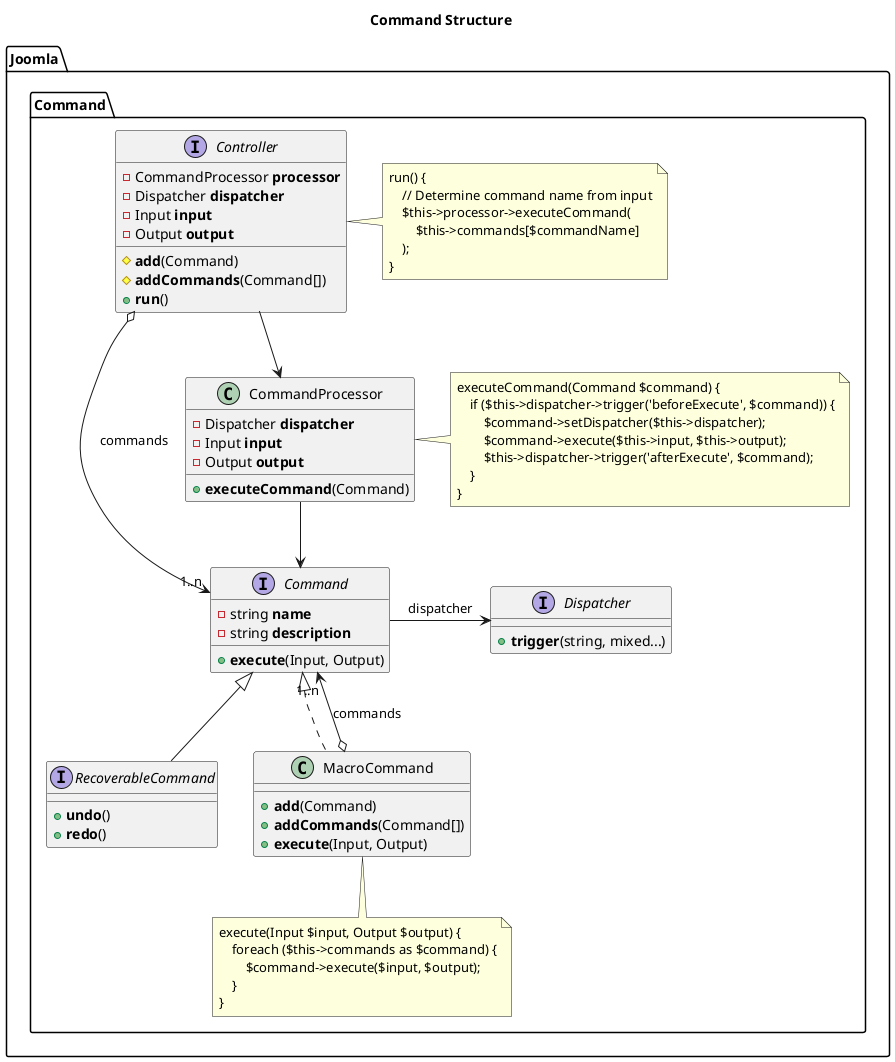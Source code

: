 @startuml
title Command Structure
namespace Joomla.Command {
    interface Controller {
        -CommandProcessor <b>processor</b>
        -Dispatcher <b>dispatcher</b>
        -Input <b>input</b>
        -Output <b>output</b>
        #<b>add</b>(Command)
        #<b>addCommands</b>(Command[])
        +<b>run</b>()
    }
    note as ControllerNote
        run() {
            // Determine command name from input
            $this->processor->executeCommand(
                $this->commands[$commandName]
            );
        }
    end note

    Controller .right. ControllerNote

    interface Command {
        -string <b>name</b>
        -string <b>description</b>
        +<b>execute</b>(Input, Output)
    }

    interface RecoverableCommand extends Command {
        +<b>undo</b>()
        +<b>redo</b>()
    }

    interface Dispatcher {
        +<b>trigger</b>(string, mixed...)
    }
    Command -right-> Dispatcher: dispatcher

    Controller o--> "1..n" Command: commands

    class MacroCommand {
        +<b>add</b>(Command)
        +<b>addCommands</b>(Command[])
        +<b>execute</b>(Input, Output)
    }

    class MacroCommand implements Command
    MacroCommand o--> "1..n" Command: commands
    note as MacroCommandNote
    execute(Input $input, Output $output) {
        foreach ($this->commands as $command) {
            $command->execute($input, $output);
        }
    }
    end note
    MacroCommand .. MacroCommandNote

    Controller --> CommandProcessor
    class CommandProcessor {
        -Dispatcher <b>dispatcher</b>
        -Input <b>input</b>
        -Output <b>output</b>
        +<b>executeCommand</b>(Command)
    }
    CommandProcessor --> Command
    note as CommandProcessorNote
        executeCommand(Command $command) {
            if ($this->dispatcher->trigger('beforeExecute', $command)) {
                $command->setDispatcher($this->dispatcher);
                $command->execute($this->input, $this->output);
                $this->dispatcher->trigger('afterExecute', $command);
            }
        }
    end note
    CommandProcessor .right. CommandProcessorNote
}
@enduml
